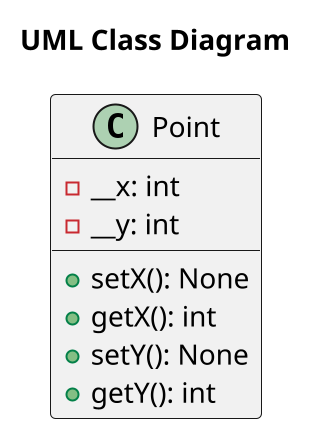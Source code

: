 @startuml
scale 2
title "UML Class Diagram"
class Point {
	-__x: int
	-__y: int
	+setX(): None
	+getX(): int
	+setY(): None
	+getY(): int
}
@enduml